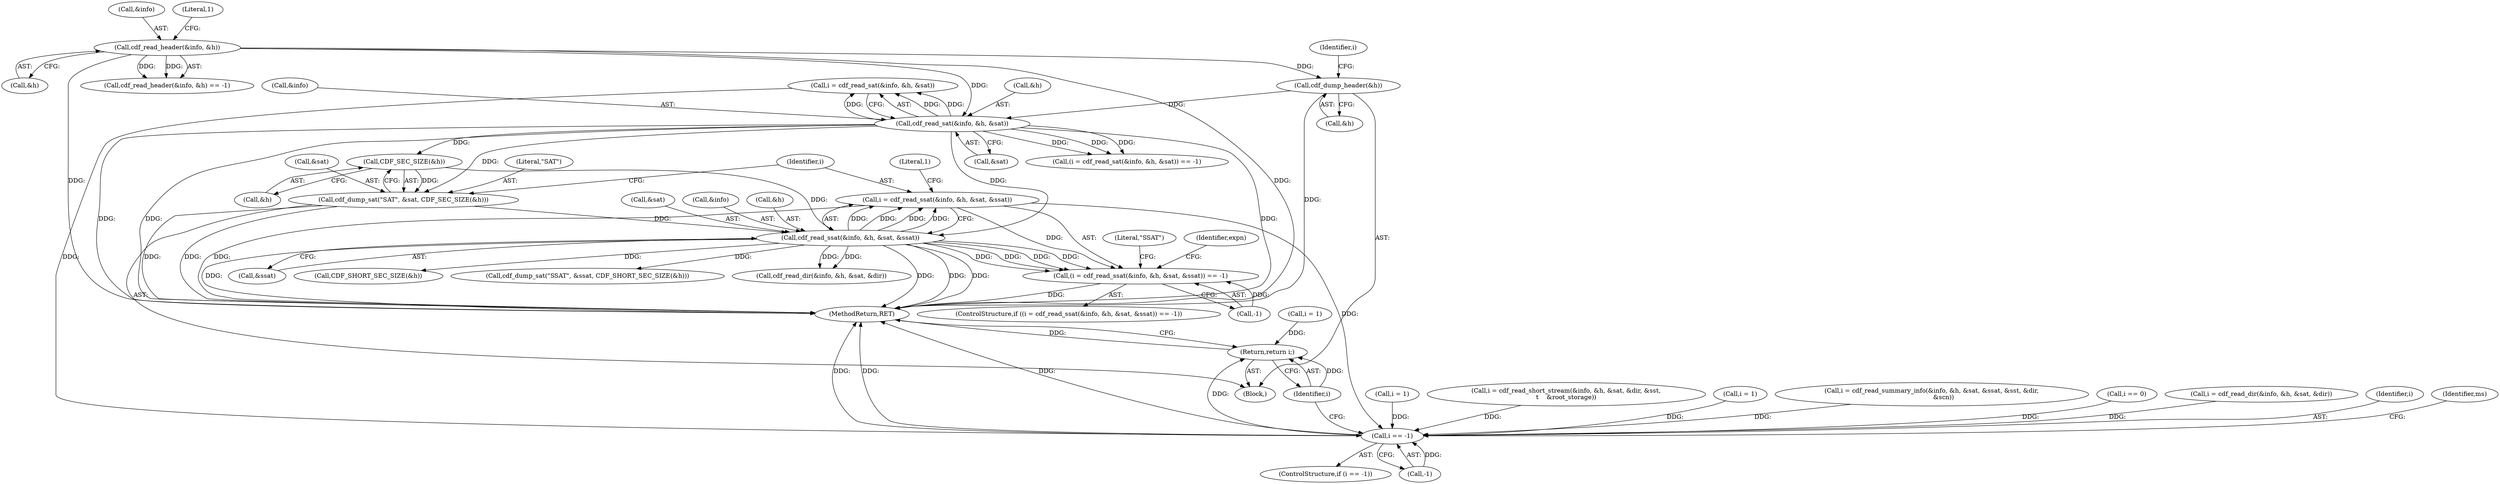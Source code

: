 digraph "0_file_6d209c1c489457397a5763bca4b28e43aac90391_2@API" {
"1000186" [label="(Call,i = cdf_read_ssat(&info, &h, &sat, &ssat))"];
"1000188" [label="(Call,cdf_read_ssat(&info, &h, &sat, &ssat))"];
"1000163" [label="(Call,cdf_read_sat(&info, &h, &sat))"];
"1000147" [label="(Call,cdf_read_header(&info, &h))"];
"1000156" [label="(Call,cdf_dump_header(&h))"];
"1000181" [label="(Call,CDF_SEC_SIZE(&h))"];
"1000177" [label="(Call,cdf_dump_sat(\"SAT\", &sat, CDF_SEC_SIZE(&h)))"];
"1000185" [label="(Call,(i = cdf_read_ssat(&info, &h, &sat, &ssat)) == -1)"];
"1000493" [label="(Call,i == -1)"];
"1000542" [label="(Return,return i;)"];
"1000205" [label="(Literal,\"SSAT\")"];
"1000168" [label="(Call,&sat)"];
"1000464" [label="(Call,i = 1)"];
"1000201" [label="(Identifier,expn)"];
"1000189" [label="(Call,&info)"];
"1000148" [label="(Call,&info)"];
"1000195" [label="(Call,&ssat)"];
"1000185" [label="(Call,(i = cdf_read_ssat(&info, &h, &sat, &ssat)) == -1)"];
"1000234" [label="(Call,i = cdf_read_short_stream(&info, &h, &sat, &dir, &sst,\n\t    &root_storage))"];
"1000193" [label="(Call,&sat)"];
"1000208" [label="(Call,CDF_SHORT_SEC_SIZE(&h))"];
"1000182" [label="(Call,&h)"];
"1000163" [label="(Call,cdf_read_sat(&info, &h, &sat))"];
"1000441" [label="(Call,i = 1)"];
"1000296" [label="(Call,i = cdf_read_summary_info(&info, &h, &sat, &ssat, &sst, &dir,\n            &scn))"];
"1000179" [label="(Call,&sat)"];
"1000542" [label="(Return,return i;)"];
"1000166" [label="(Call,&h)"];
"1000543" [label="(Identifier,i)"];
"1000493" [label="(Call,i == -1)"];
"1000354" [label="(Call,i == 0)"];
"1000544" [label="(MethodReturn,RET)"];
"1000162" [label="(Identifier,i)"];
"1000187" [label="(Identifier,i)"];
"1000178" [label="(Literal,\"SAT\")"];
"1000181" [label="(Call,CDF_SEC_SIZE(&h))"];
"1000213" [label="(Call,i = cdf_read_dir(&info, &h, &sat, &dir))"];
"1000161" [label="(Call,i = cdf_read_sat(&info, &h, &sat))"];
"1000186" [label="(Call,i = cdf_read_ssat(&info, &h, &sat, &ssat))"];
"1000177" [label="(Call,cdf_dump_sat(\"SAT\", &sat, CDF_SEC_SIZE(&h)))"];
"1000204" [label="(Call,cdf_dump_sat(\"SSAT\", &ssat, CDF_SHORT_SEC_SIZE(&h)))"];
"1000153" [label="(Literal,1)"];
"1000494" [label="(Identifier,i)"];
"1000150" [label="(Call,&h)"];
"1000160" [label="(Call,(i = cdf_read_sat(&info, &h, &sat)) == -1)"];
"1000164" [label="(Call,&info)"];
"1000215" [label="(Call,cdf_read_dir(&info, &h, &sat, &dir))"];
"1000146" [label="(Call,cdf_read_header(&info, &h) == -1)"];
"1000198" [label="(Literal,1)"];
"1000156" [label="(Call,cdf_dump_header(&h))"];
"1000492" [label="(ControlStructure,if (i == -1))"];
"1000495" [label="(Call,-1)"];
"1000105" [label="(Block,)"];
"1000500" [label="(Identifier,ms)"];
"1000184" [label="(ControlStructure,if ((i = cdf_read_ssat(&info, &h, &sat, &ssat)) == -1))"];
"1000191" [label="(Call,&h)"];
"1000147" [label="(Call,cdf_read_header(&info, &h))"];
"1000157" [label="(Call,&h)"];
"1000188" [label="(Call,cdf_read_ssat(&info, &h, &sat, &ssat))"];
"1000197" [label="(Call,-1)"];
"1000539" [label="(Call,i = 1)"];
"1000186" -> "1000185"  [label="AST: "];
"1000186" -> "1000188"  [label="CFG: "];
"1000187" -> "1000186"  [label="AST: "];
"1000188" -> "1000186"  [label="AST: "];
"1000198" -> "1000186"  [label="CFG: "];
"1000186" -> "1000544"  [label="DDG: "];
"1000186" -> "1000185"  [label="DDG: "];
"1000188" -> "1000186"  [label="DDG: "];
"1000188" -> "1000186"  [label="DDG: "];
"1000188" -> "1000186"  [label="DDG: "];
"1000188" -> "1000186"  [label="DDG: "];
"1000186" -> "1000493"  [label="DDG: "];
"1000188" -> "1000195"  [label="CFG: "];
"1000189" -> "1000188"  [label="AST: "];
"1000191" -> "1000188"  [label="AST: "];
"1000193" -> "1000188"  [label="AST: "];
"1000195" -> "1000188"  [label="AST: "];
"1000188" -> "1000544"  [label="DDG: "];
"1000188" -> "1000544"  [label="DDG: "];
"1000188" -> "1000544"  [label="DDG: "];
"1000188" -> "1000544"  [label="DDG: "];
"1000188" -> "1000185"  [label="DDG: "];
"1000188" -> "1000185"  [label="DDG: "];
"1000188" -> "1000185"  [label="DDG: "];
"1000188" -> "1000185"  [label="DDG: "];
"1000163" -> "1000188"  [label="DDG: "];
"1000181" -> "1000188"  [label="DDG: "];
"1000177" -> "1000188"  [label="DDG: "];
"1000188" -> "1000204"  [label="DDG: "];
"1000188" -> "1000208"  [label="DDG: "];
"1000188" -> "1000215"  [label="DDG: "];
"1000188" -> "1000215"  [label="DDG: "];
"1000163" -> "1000161"  [label="AST: "];
"1000163" -> "1000168"  [label="CFG: "];
"1000164" -> "1000163"  [label="AST: "];
"1000166" -> "1000163"  [label="AST: "];
"1000168" -> "1000163"  [label="AST: "];
"1000161" -> "1000163"  [label="CFG: "];
"1000163" -> "1000544"  [label="DDG: "];
"1000163" -> "1000544"  [label="DDG: "];
"1000163" -> "1000544"  [label="DDG: "];
"1000163" -> "1000160"  [label="DDG: "];
"1000163" -> "1000160"  [label="DDG: "];
"1000163" -> "1000160"  [label="DDG: "];
"1000163" -> "1000161"  [label="DDG: "];
"1000163" -> "1000161"  [label="DDG: "];
"1000163" -> "1000161"  [label="DDG: "];
"1000147" -> "1000163"  [label="DDG: "];
"1000156" -> "1000163"  [label="DDG: "];
"1000163" -> "1000177"  [label="DDG: "];
"1000163" -> "1000181"  [label="DDG: "];
"1000147" -> "1000146"  [label="AST: "];
"1000147" -> "1000150"  [label="CFG: "];
"1000148" -> "1000147"  [label="AST: "];
"1000150" -> "1000147"  [label="AST: "];
"1000153" -> "1000147"  [label="CFG: "];
"1000147" -> "1000544"  [label="DDG: "];
"1000147" -> "1000544"  [label="DDG: "];
"1000147" -> "1000146"  [label="DDG: "];
"1000147" -> "1000146"  [label="DDG: "];
"1000147" -> "1000156"  [label="DDG: "];
"1000156" -> "1000105"  [label="AST: "];
"1000156" -> "1000157"  [label="CFG: "];
"1000157" -> "1000156"  [label="AST: "];
"1000162" -> "1000156"  [label="CFG: "];
"1000156" -> "1000544"  [label="DDG: "];
"1000181" -> "1000177"  [label="AST: "];
"1000181" -> "1000182"  [label="CFG: "];
"1000182" -> "1000181"  [label="AST: "];
"1000177" -> "1000181"  [label="CFG: "];
"1000181" -> "1000177"  [label="DDG: "];
"1000177" -> "1000105"  [label="AST: "];
"1000178" -> "1000177"  [label="AST: "];
"1000179" -> "1000177"  [label="AST: "];
"1000187" -> "1000177"  [label="CFG: "];
"1000177" -> "1000544"  [label="DDG: "];
"1000177" -> "1000544"  [label="DDG: "];
"1000185" -> "1000184"  [label="AST: "];
"1000185" -> "1000197"  [label="CFG: "];
"1000197" -> "1000185"  [label="AST: "];
"1000201" -> "1000185"  [label="CFG: "];
"1000205" -> "1000185"  [label="CFG: "];
"1000185" -> "1000544"  [label="DDG: "];
"1000197" -> "1000185"  [label="DDG: "];
"1000493" -> "1000492"  [label="AST: "];
"1000493" -> "1000495"  [label="CFG: "];
"1000494" -> "1000493"  [label="AST: "];
"1000495" -> "1000493"  [label="AST: "];
"1000500" -> "1000493"  [label="CFG: "];
"1000543" -> "1000493"  [label="CFG: "];
"1000493" -> "1000544"  [label="DDG: "];
"1000493" -> "1000544"  [label="DDG: "];
"1000493" -> "1000544"  [label="DDG: "];
"1000441" -> "1000493"  [label="DDG: "];
"1000464" -> "1000493"  [label="DDG: "];
"1000234" -> "1000493"  [label="DDG: "];
"1000213" -> "1000493"  [label="DDG: "];
"1000296" -> "1000493"  [label="DDG: "];
"1000161" -> "1000493"  [label="DDG: "];
"1000354" -> "1000493"  [label="DDG: "];
"1000495" -> "1000493"  [label="DDG: "];
"1000493" -> "1000542"  [label="DDG: "];
"1000542" -> "1000105"  [label="AST: "];
"1000542" -> "1000543"  [label="CFG: "];
"1000543" -> "1000542"  [label="AST: "];
"1000544" -> "1000542"  [label="CFG: "];
"1000542" -> "1000544"  [label="DDG: "];
"1000543" -> "1000542"  [label="DDG: "];
"1000539" -> "1000542"  [label="DDG: "];
}
